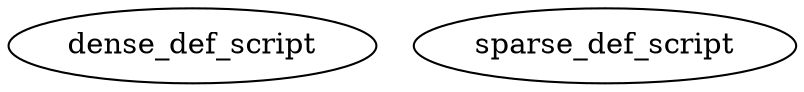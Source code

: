 /* Created by mdot for Matlab */
digraph m2html {

  dense_def_script [URL="dense_def_script.html"];
  sparse_def_script [URL="sparse_def_script.html"];
}